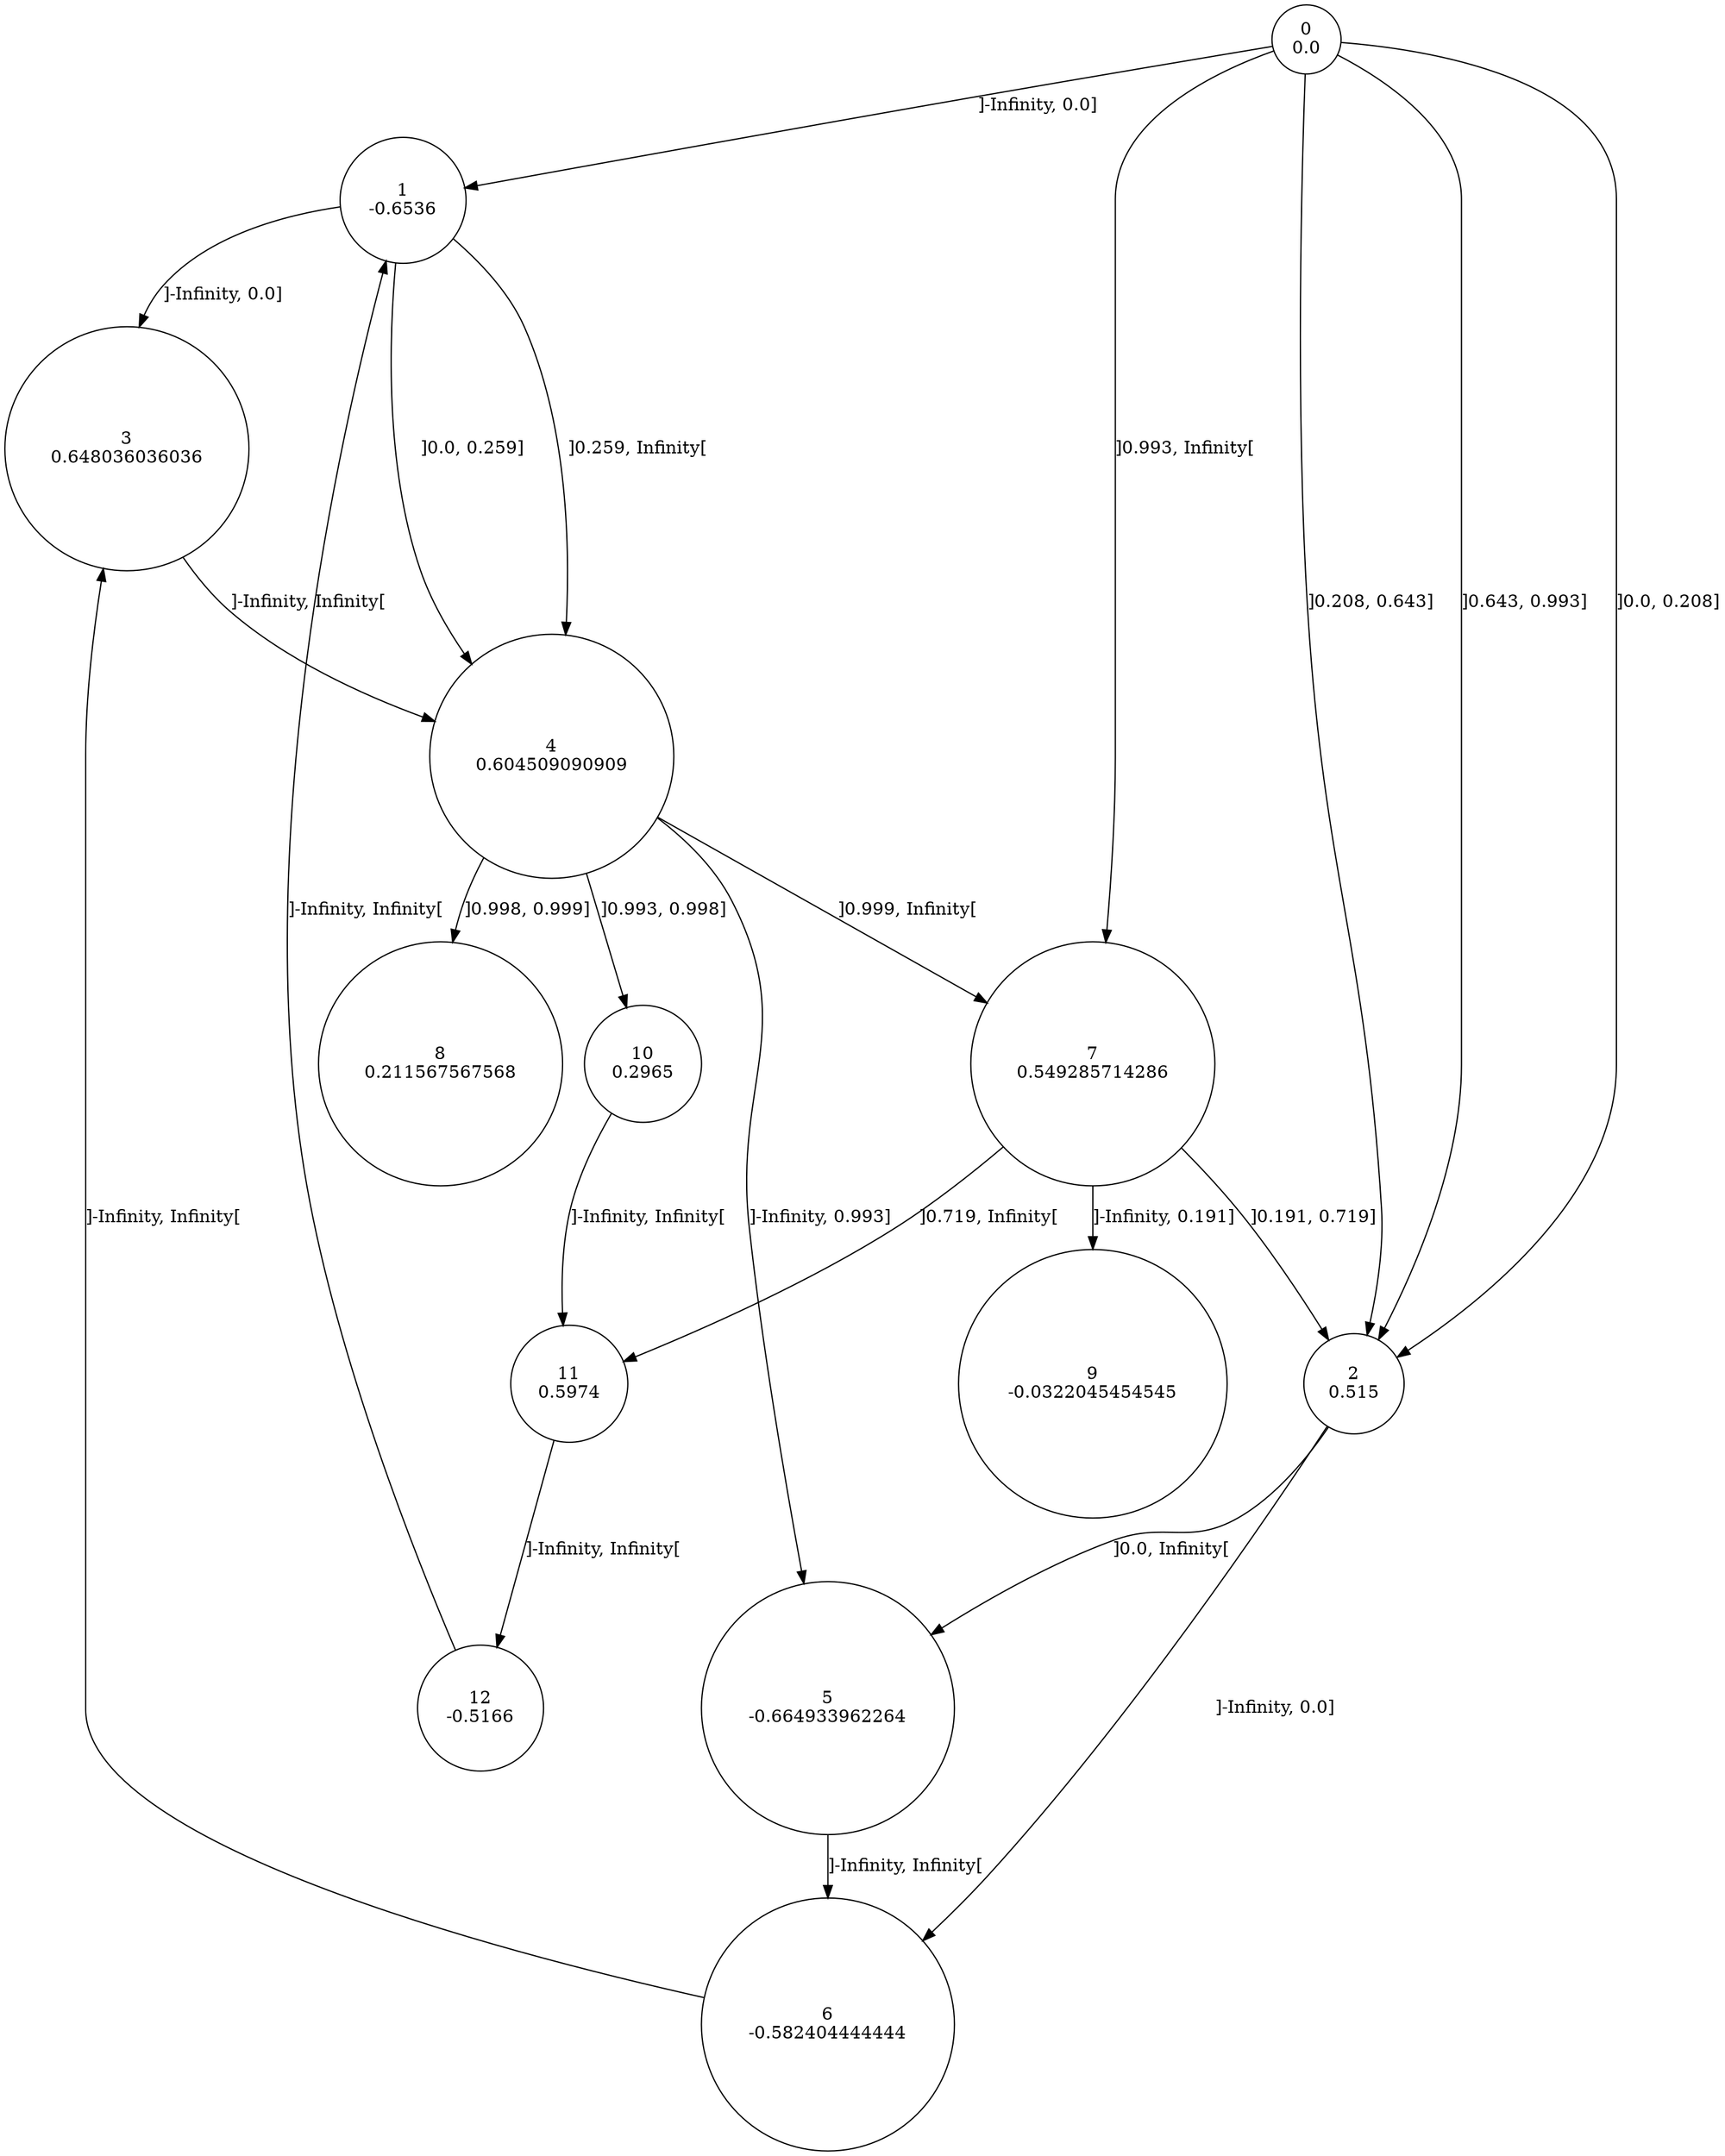digraph a {
0 [shape=circle, label="0\n0.0"];
	0 -> 1 [label="]-Infinity, 0.0]"];
	0 -> 2 [label="]0.0, 0.208]"];
	0 -> 2 [label="]0.208, 0.643]"];
	0 -> 2 [label="]0.643, 0.993]"];
	0 -> 7 [label="]0.993, Infinity["];
1 [shape=circle, label="1\n-0.6536"];
	1 -> 3 [label="]-Infinity, 0.0]"];
	1 -> 4 [label="]0.0, 0.259]"];
	1 -> 4 [label="]0.259, Infinity["];
2 [shape=circle, label="2\n0.515"];
	2 -> 6 [label="]-Infinity, 0.0]"];
	2 -> 5 [label="]0.0, Infinity["];
3 [shape=circle, label="3\n0.648036036036"];
	3 -> 4 [label="]-Infinity, Infinity["];
4 [shape=circle, label="4\n0.604509090909"];
	4 -> 5 [label="]-Infinity, 0.993]"];
	4 -> 10 [label="]0.993, 0.998]"];
	4 -> 8 [label="]0.998, 0.999]"];
	4 -> 7 [label="]0.999, Infinity["];
5 [shape=circle, label="5\n-0.664933962264"];
	5 -> 6 [label="]-Infinity, Infinity["];
6 [shape=circle, label="6\n-0.582404444444"];
	6 -> 3 [label="]-Infinity, Infinity["];
7 [shape=circle, label="7\n0.549285714286"];
	7 -> 9 [label="]-Infinity, 0.191]"];
	7 -> 2 [label="]0.191, 0.719]"];
	7 -> 11 [label="]0.719, Infinity["];
8 [shape=circle, label="8\n0.211567567568"];
9 [shape=circle, label="9\n-0.0322045454545"];
10 [shape=circle, label="10\n0.2965"];
	10 -> 11 [label="]-Infinity, Infinity["];
11 [shape=circle, label="11\n0.5974"];
	11 -> 12 [label="]-Infinity, Infinity["];
12 [shape=circle, label="12\n-0.5166"];
	12 -> 1 [label="]-Infinity, Infinity["];
}